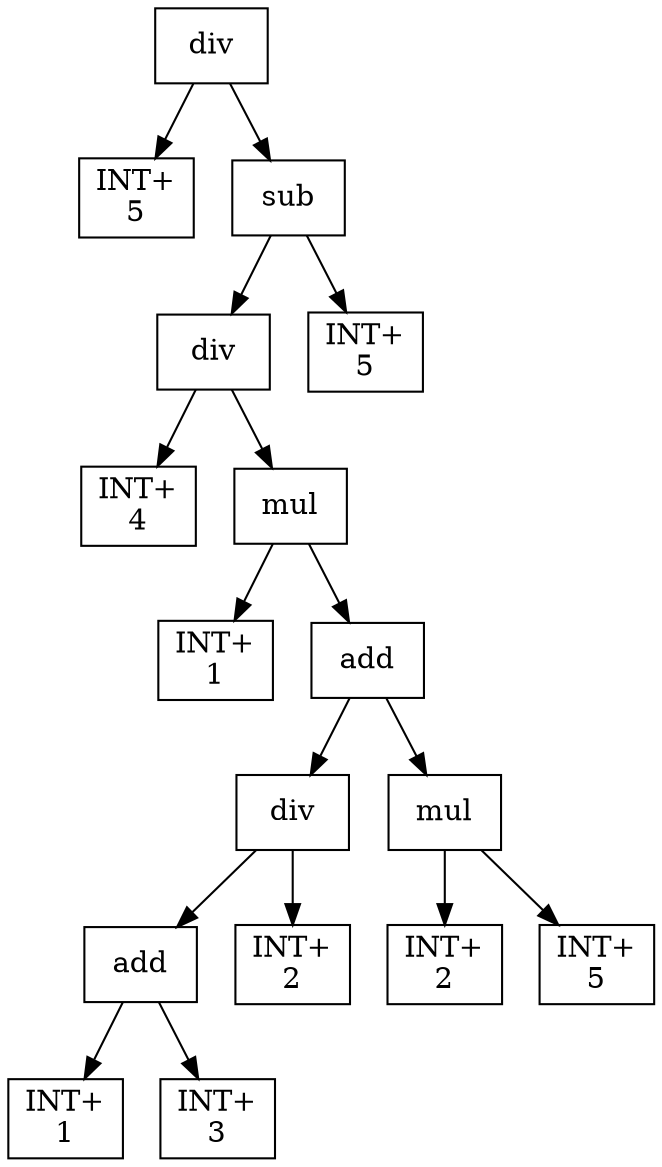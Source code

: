 digraph expr {
  node [shape=box];
  n1 [label="div"];
  n2 [label="INT+\n5"];
  n3 [label="sub"];
  n4 [label="div"];
  n5 [label="INT+\n4"];
  n6 [label="mul"];
  n7 [label="INT+\n1"];
  n8 [label="add"];
  n9 [label="div"];
  n10 [label="add"];
  n11 [label="INT+\n1"];
  n12 [label="INT+\n3"];
  n10 -> n11;
  n10 -> n12;
  n13 [label="INT+\n2"];
  n9 -> n10;
  n9 -> n13;
  n14 [label="mul"];
  n15 [label="INT+\n2"];
  n16 [label="INT+\n5"];
  n14 -> n15;
  n14 -> n16;
  n8 -> n9;
  n8 -> n14;
  n6 -> n7;
  n6 -> n8;
  n4 -> n5;
  n4 -> n6;
  n17 [label="INT+\n5"];
  n3 -> n4;
  n3 -> n17;
  n1 -> n2;
  n1 -> n3;
}
